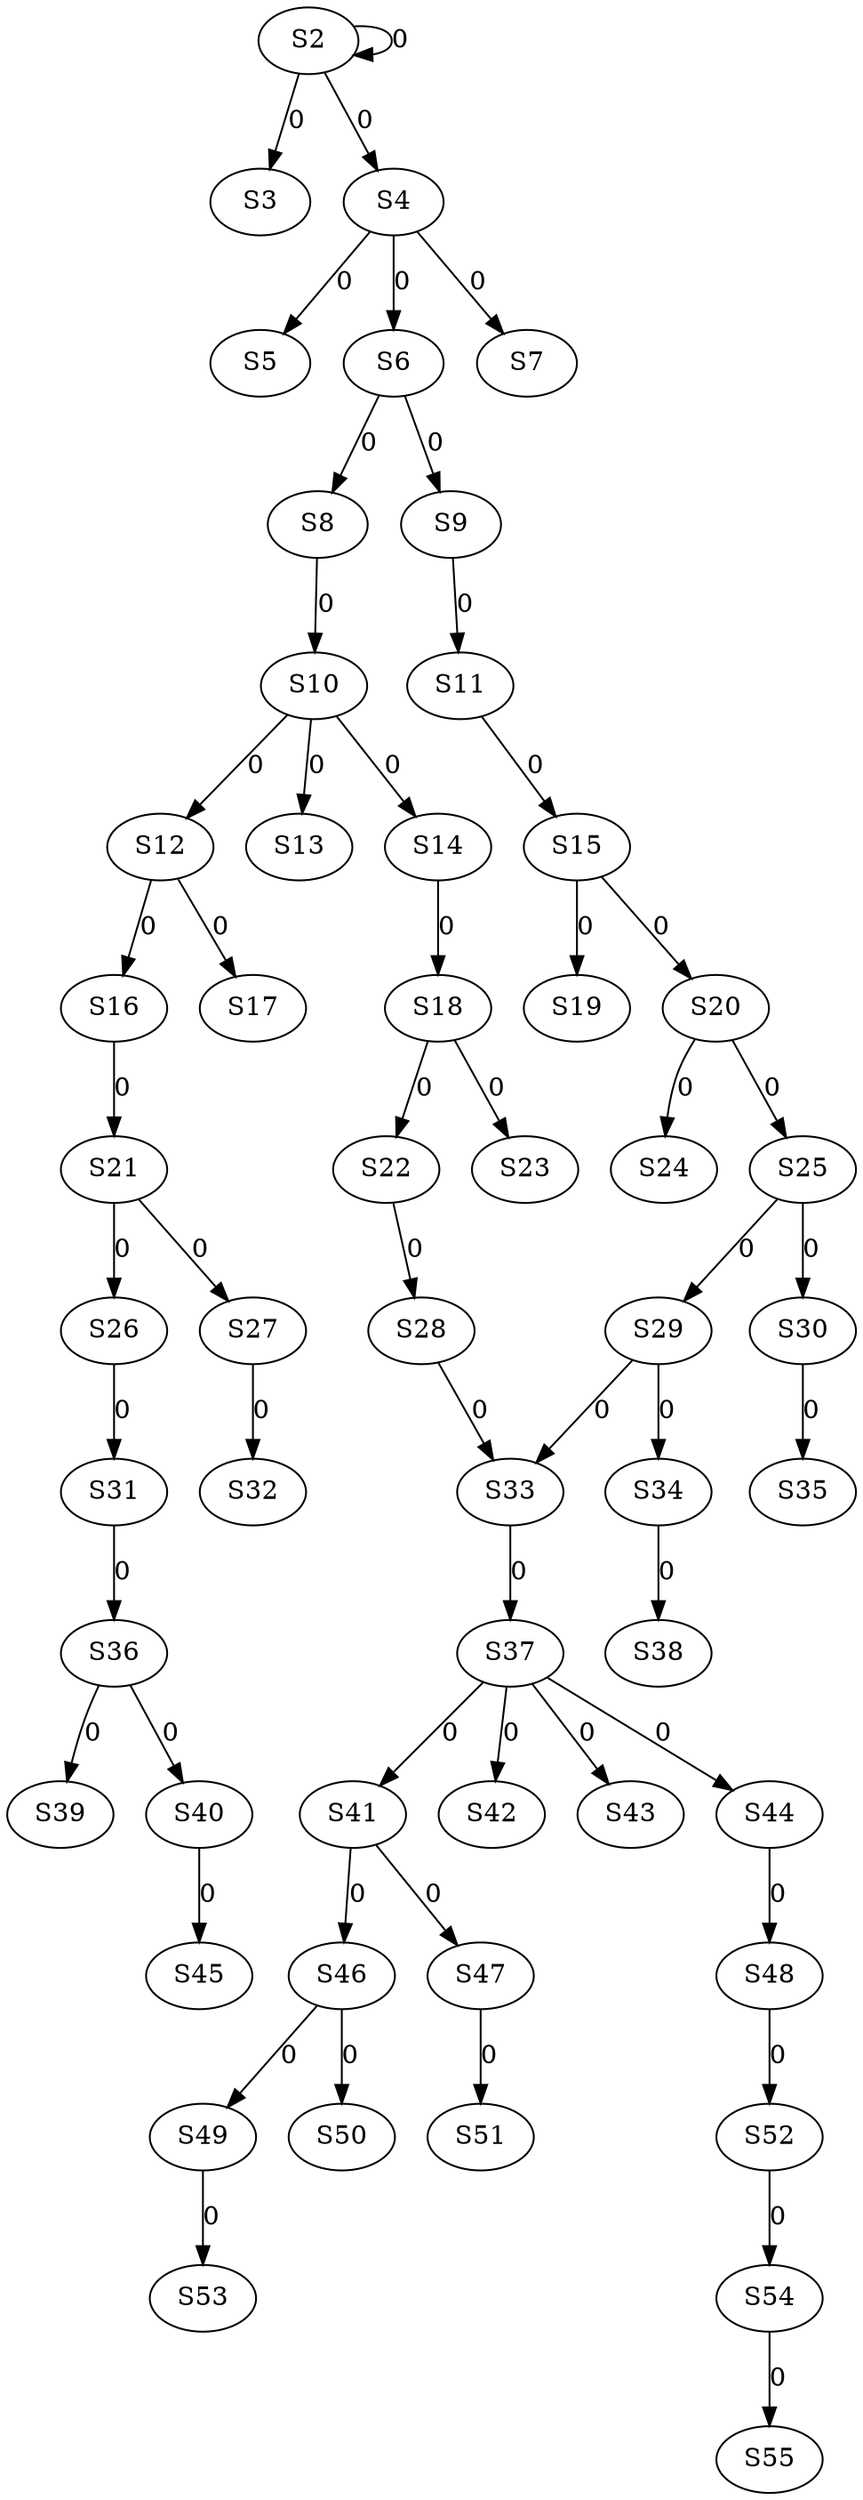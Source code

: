 strict digraph {
	S2 -> S2 [ label = 0 ];
	S2 -> S3 [ label = 0 ];
	S2 -> S4 [ label = 0 ];
	S4 -> S5 [ label = 0 ];
	S4 -> S6 [ label = 0 ];
	S4 -> S7 [ label = 0 ];
	S6 -> S8 [ label = 0 ];
	S6 -> S9 [ label = 0 ];
	S8 -> S10 [ label = 0 ];
	S9 -> S11 [ label = 0 ];
	S10 -> S12 [ label = 0 ];
	S10 -> S13 [ label = 0 ];
	S10 -> S14 [ label = 0 ];
	S11 -> S15 [ label = 0 ];
	S12 -> S16 [ label = 0 ];
	S12 -> S17 [ label = 0 ];
	S14 -> S18 [ label = 0 ];
	S15 -> S19 [ label = 0 ];
	S15 -> S20 [ label = 0 ];
	S16 -> S21 [ label = 0 ];
	S18 -> S22 [ label = 0 ];
	S18 -> S23 [ label = 0 ];
	S20 -> S24 [ label = 0 ];
	S20 -> S25 [ label = 0 ];
	S21 -> S26 [ label = 0 ];
	S21 -> S27 [ label = 0 ];
	S22 -> S28 [ label = 0 ];
	S25 -> S29 [ label = 0 ];
	S25 -> S30 [ label = 0 ];
	S26 -> S31 [ label = 0 ];
	S27 -> S32 [ label = 0 ];
	S28 -> S33 [ label = 0 ];
	S29 -> S34 [ label = 0 ];
	S30 -> S35 [ label = 0 ];
	S31 -> S36 [ label = 0 ];
	S33 -> S37 [ label = 0 ];
	S34 -> S38 [ label = 0 ];
	S36 -> S39 [ label = 0 ];
	S36 -> S40 [ label = 0 ];
	S37 -> S41 [ label = 0 ];
	S37 -> S42 [ label = 0 ];
	S37 -> S43 [ label = 0 ];
	S37 -> S44 [ label = 0 ];
	S40 -> S45 [ label = 0 ];
	S41 -> S46 [ label = 0 ];
	S41 -> S47 [ label = 0 ];
	S44 -> S48 [ label = 0 ];
	S46 -> S49 [ label = 0 ];
	S46 -> S50 [ label = 0 ];
	S47 -> S51 [ label = 0 ];
	S48 -> S52 [ label = 0 ];
	S49 -> S53 [ label = 0 ];
	S52 -> S54 [ label = 0 ];
	S54 -> S55 [ label = 0 ];
	S29 -> S33 [ label = 0 ];
}